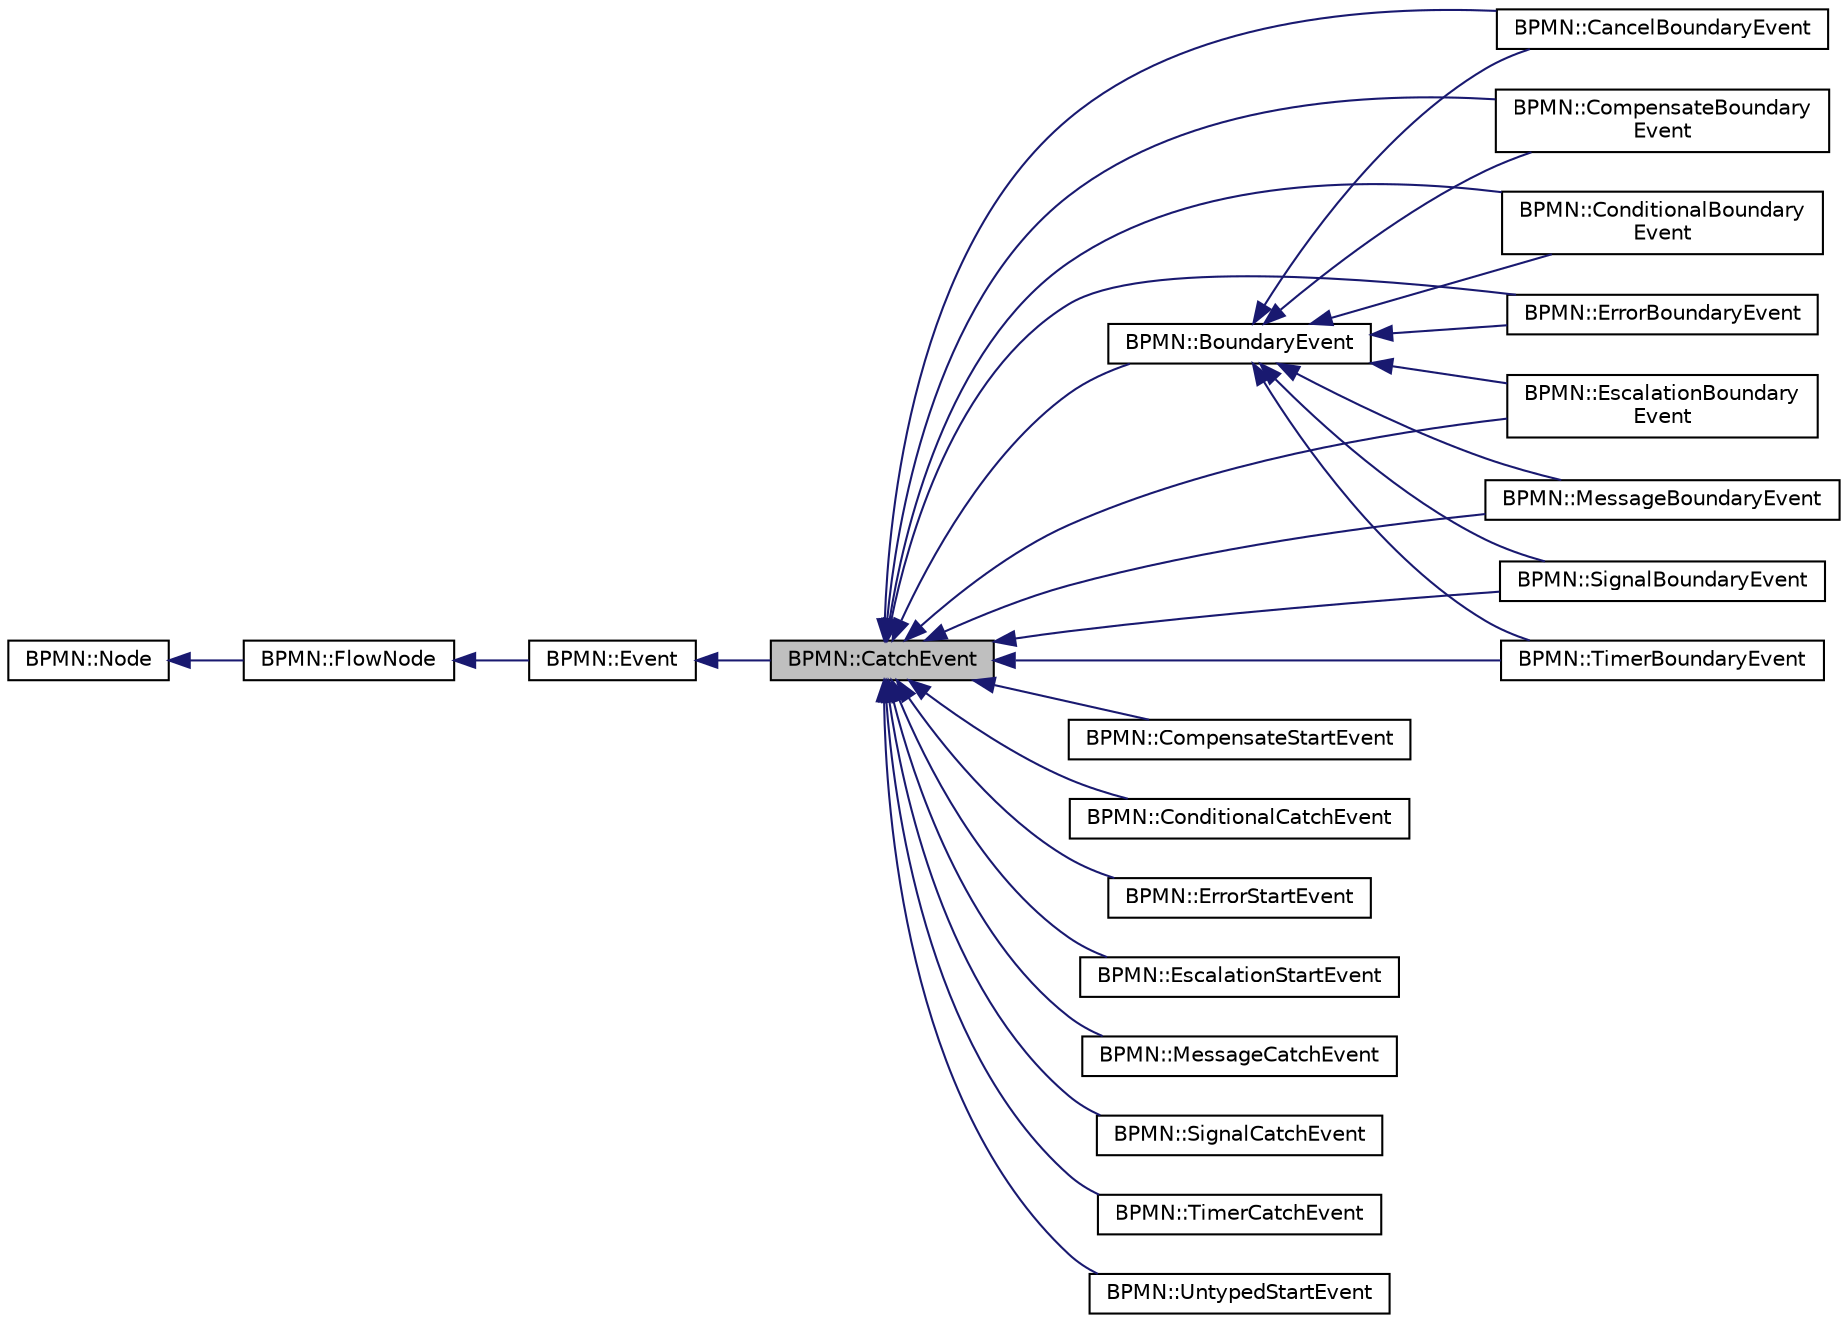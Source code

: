 digraph "BPMN::CatchEvent"
{
 // LATEX_PDF_SIZE
  edge [fontname="Helvetica",fontsize="10",labelfontname="Helvetica",labelfontsize="10"];
  node [fontname="Helvetica",fontsize="10",shape=record];
  rankdir="LR";
  Node1 [label="BPMN::CatchEvent",height=0.2,width=0.4,color="black", fillcolor="grey75", style="filled", fontcolor="black",tooltip=" "];
  Node2 -> Node1 [dir="back",color="midnightblue",fontsize="10",style="solid",fontname="Helvetica"];
  Node2 [label="BPMN::Event",height=0.2,width=0.4,color="black", fillcolor="white", style="filled",URL="$classBPMN_1_1Event.html",tooltip=" "];
  Node3 -> Node2 [dir="back",color="midnightblue",fontsize="10",style="solid",fontname="Helvetica"];
  Node3 [label="BPMN::FlowNode",height=0.2,width=0.4,color="black", fillcolor="white", style="filled",URL="$classBPMN_1_1FlowNode.html",tooltip=" "];
  Node4 -> Node3 [dir="back",color="midnightblue",fontsize="10",style="solid",fontname="Helvetica"];
  Node4 [label="BPMN::Node",height=0.2,width=0.4,color="black", fillcolor="white", style="filled",URL="$classBPMN_1_1Node.html",tooltip="Represents a node in a BPMN process."];
  Node1 -> Node5 [dir="back",color="midnightblue",fontsize="10",style="solid",fontname="Helvetica"];
  Node5 [label="BPMN::BoundaryEvent",height=0.2,width=0.4,color="black", fillcolor="white", style="filled",URL="$classBPMN_1_1BoundaryEvent.html",tooltip="Represents a boundary event attached to an activity in a BPMN process."];
  Node5 -> Node6 [dir="back",color="midnightblue",fontsize="10",style="solid",fontname="Helvetica"];
  Node6 [label="BPMN::CancelBoundaryEvent",height=0.2,width=0.4,color="black", fillcolor="white", style="filled",URL="$classBPMN_1_1CancelBoundaryEvent.html",tooltip=" "];
  Node5 -> Node7 [dir="back",color="midnightblue",fontsize="10",style="solid",fontname="Helvetica"];
  Node7 [label="BPMN::CompensateBoundary\lEvent",height=0.2,width=0.4,color="black", fillcolor="white", style="filled",URL="$classBPMN_1_1CompensateBoundaryEvent.html",tooltip=" "];
  Node5 -> Node8 [dir="back",color="midnightblue",fontsize="10",style="solid",fontname="Helvetica"];
  Node8 [label="BPMN::ConditionalBoundary\lEvent",height=0.2,width=0.4,color="black", fillcolor="white", style="filled",URL="$classBPMN_1_1ConditionalBoundaryEvent.html",tooltip=" "];
  Node5 -> Node9 [dir="back",color="midnightblue",fontsize="10",style="solid",fontname="Helvetica"];
  Node9 [label="BPMN::ErrorBoundaryEvent",height=0.2,width=0.4,color="black", fillcolor="white", style="filled",URL="$classBPMN_1_1ErrorBoundaryEvent.html",tooltip=" "];
  Node5 -> Node10 [dir="back",color="midnightblue",fontsize="10",style="solid",fontname="Helvetica"];
  Node10 [label="BPMN::EscalationBoundary\lEvent",height=0.2,width=0.4,color="black", fillcolor="white", style="filled",URL="$classBPMN_1_1EscalationBoundaryEvent.html",tooltip=" "];
  Node5 -> Node11 [dir="back",color="midnightblue",fontsize="10",style="solid",fontname="Helvetica"];
  Node11 [label="BPMN::MessageBoundaryEvent",height=0.2,width=0.4,color="black", fillcolor="white", style="filled",URL="$classBPMN_1_1MessageBoundaryEvent.html",tooltip=" "];
  Node5 -> Node12 [dir="back",color="midnightblue",fontsize="10",style="solid",fontname="Helvetica"];
  Node12 [label="BPMN::SignalBoundaryEvent",height=0.2,width=0.4,color="black", fillcolor="white", style="filled",URL="$classBPMN_1_1SignalBoundaryEvent.html",tooltip=" "];
  Node5 -> Node13 [dir="back",color="midnightblue",fontsize="10",style="solid",fontname="Helvetica"];
  Node13 [label="BPMN::TimerBoundaryEvent",height=0.2,width=0.4,color="black", fillcolor="white", style="filled",URL="$classBPMN_1_1TimerBoundaryEvent.html",tooltip=" "];
  Node1 -> Node6 [dir="back",color="midnightblue",fontsize="10",style="solid",fontname="Helvetica"];
  Node1 -> Node7 [dir="back",color="midnightblue",fontsize="10",style="solid",fontname="Helvetica"];
  Node1 -> Node14 [dir="back",color="midnightblue",fontsize="10",style="solid",fontname="Helvetica"];
  Node14 [label="BPMN::CompensateStartEvent",height=0.2,width=0.4,color="black", fillcolor="white", style="filled",URL="$classBPMN_1_1CompensateStartEvent.html",tooltip=" "];
  Node1 -> Node8 [dir="back",color="midnightblue",fontsize="10",style="solid",fontname="Helvetica"];
  Node1 -> Node15 [dir="back",color="midnightblue",fontsize="10",style="solid",fontname="Helvetica"];
  Node15 [label="BPMN::ConditionalCatchEvent",height=0.2,width=0.4,color="black", fillcolor="white", style="filled",URL="$classBPMN_1_1ConditionalCatchEvent.html",tooltip=" "];
  Node1 -> Node9 [dir="back",color="midnightblue",fontsize="10",style="solid",fontname="Helvetica"];
  Node1 -> Node16 [dir="back",color="midnightblue",fontsize="10",style="solid",fontname="Helvetica"];
  Node16 [label="BPMN::ErrorStartEvent",height=0.2,width=0.4,color="black", fillcolor="white", style="filled",URL="$classBPMN_1_1ErrorStartEvent.html",tooltip=" "];
  Node1 -> Node10 [dir="back",color="midnightblue",fontsize="10",style="solid",fontname="Helvetica"];
  Node1 -> Node17 [dir="back",color="midnightblue",fontsize="10",style="solid",fontname="Helvetica"];
  Node17 [label="BPMN::EscalationStartEvent",height=0.2,width=0.4,color="black", fillcolor="white", style="filled",URL="$classBPMN_1_1EscalationStartEvent.html",tooltip=" "];
  Node1 -> Node11 [dir="back",color="midnightblue",fontsize="10",style="solid",fontname="Helvetica"];
  Node1 -> Node18 [dir="back",color="midnightblue",fontsize="10",style="solid",fontname="Helvetica"];
  Node18 [label="BPMN::MessageCatchEvent",height=0.2,width=0.4,color="black", fillcolor="white", style="filled",URL="$classBPMN_1_1MessageCatchEvent.html",tooltip=" "];
  Node1 -> Node12 [dir="back",color="midnightblue",fontsize="10",style="solid",fontname="Helvetica"];
  Node1 -> Node19 [dir="back",color="midnightblue",fontsize="10",style="solid",fontname="Helvetica"];
  Node19 [label="BPMN::SignalCatchEvent",height=0.2,width=0.4,color="black", fillcolor="white", style="filled",URL="$classBPMN_1_1SignalCatchEvent.html",tooltip=" "];
  Node1 -> Node13 [dir="back",color="midnightblue",fontsize="10",style="solid",fontname="Helvetica"];
  Node1 -> Node20 [dir="back",color="midnightblue",fontsize="10",style="solid",fontname="Helvetica"];
  Node20 [label="BPMN::TimerCatchEvent",height=0.2,width=0.4,color="black", fillcolor="white", style="filled",URL="$classBPMN_1_1TimerCatchEvent.html",tooltip=" "];
  Node1 -> Node21 [dir="back",color="midnightblue",fontsize="10",style="solid",fontname="Helvetica"];
  Node21 [label="BPMN::UntypedStartEvent",height=0.2,width=0.4,color="black", fillcolor="white", style="filled",URL="$classBPMN_1_1UntypedStartEvent.html",tooltip=" "];
}
